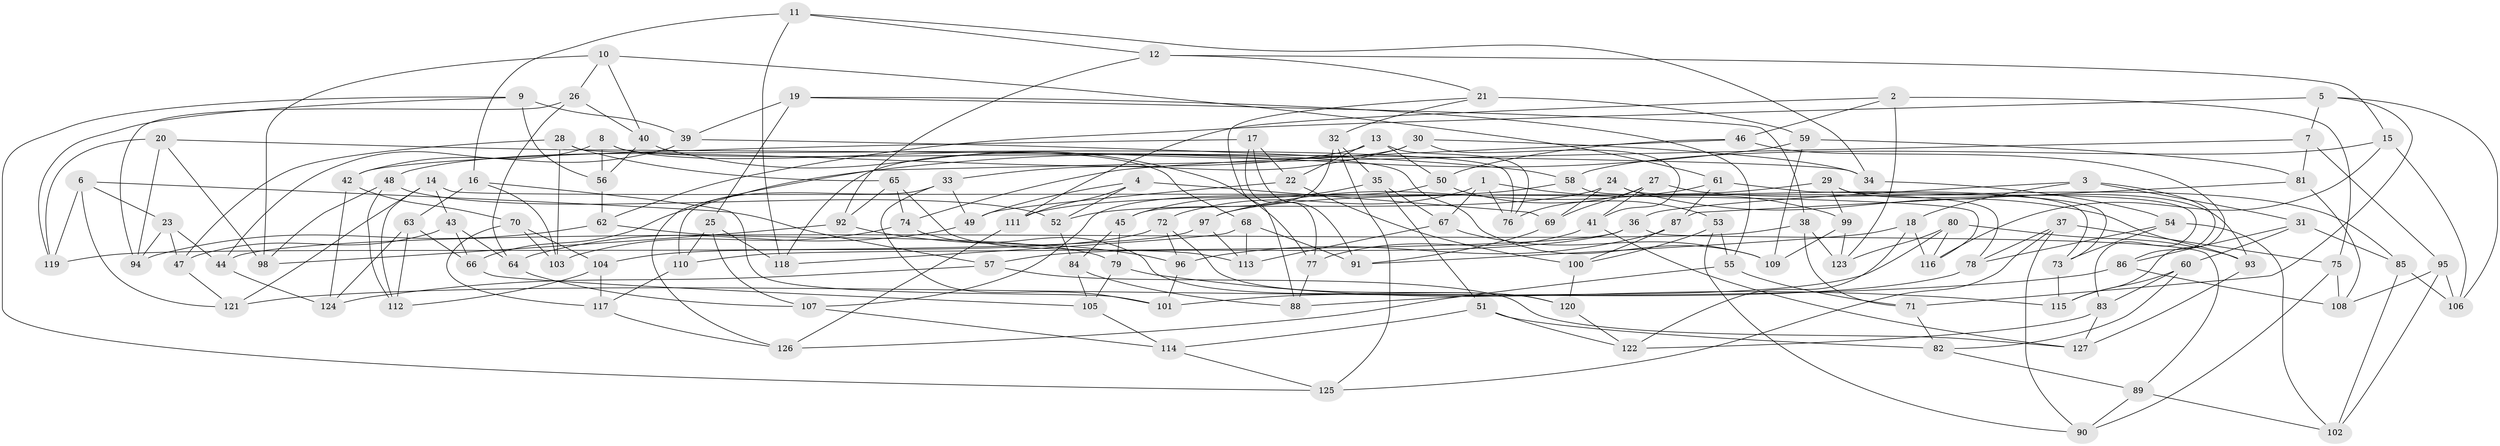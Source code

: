 // Generated by graph-tools (version 1.1) at 2025/59/03/09/25 04:59:03]
// undirected, 127 vertices, 254 edges
graph export_dot {
graph [start="1"]
  node [color=gray90,style=filled];
  1;
  2;
  3;
  4;
  5;
  6;
  7;
  8;
  9;
  10;
  11;
  12;
  13;
  14;
  15;
  16;
  17;
  18;
  19;
  20;
  21;
  22;
  23;
  24;
  25;
  26;
  27;
  28;
  29;
  30;
  31;
  32;
  33;
  34;
  35;
  36;
  37;
  38;
  39;
  40;
  41;
  42;
  43;
  44;
  45;
  46;
  47;
  48;
  49;
  50;
  51;
  52;
  53;
  54;
  55;
  56;
  57;
  58;
  59;
  60;
  61;
  62;
  63;
  64;
  65;
  66;
  67;
  68;
  69;
  70;
  71;
  72;
  73;
  74;
  75;
  76;
  77;
  78;
  79;
  80;
  81;
  82;
  83;
  84;
  85;
  86;
  87;
  88;
  89;
  90;
  91;
  92;
  93;
  94;
  95;
  96;
  97;
  98;
  99;
  100;
  101;
  102;
  103;
  104;
  105;
  106;
  107;
  108;
  109;
  110;
  111;
  112;
  113;
  114;
  115;
  116;
  117;
  118;
  119;
  120;
  121;
  122;
  123;
  124;
  125;
  126;
  127;
  1 -- 67;
  1 -- 72;
  1 -- 76;
  1 -- 99;
  2 -- 46;
  2 -- 75;
  2 -- 123;
  2 -- 111;
  3 -- 36;
  3 -- 31;
  3 -- 86;
  3 -- 18;
  4 -- 111;
  4 -- 69;
  4 -- 52;
  4 -- 49;
  5 -- 62;
  5 -- 7;
  5 -- 106;
  5 -- 71;
  6 -- 23;
  6 -- 121;
  6 -- 57;
  6 -- 119;
  7 -- 66;
  7 -- 81;
  7 -- 95;
  8 -- 109;
  8 -- 56;
  8 -- 44;
  8 -- 68;
  9 -- 119;
  9 -- 56;
  9 -- 125;
  9 -- 39;
  10 -- 61;
  10 -- 98;
  10 -- 26;
  10 -- 40;
  11 -- 12;
  11 -- 34;
  11 -- 118;
  11 -- 16;
  12 -- 21;
  12 -- 15;
  12 -- 92;
  13 -- 48;
  13 -- 50;
  13 -- 76;
  13 -- 22;
  14 -- 43;
  14 -- 112;
  14 -- 116;
  14 -- 121;
  15 -- 116;
  15 -- 106;
  15 -- 58;
  16 -- 101;
  16 -- 103;
  16 -- 63;
  17 -- 77;
  17 -- 91;
  17 -- 22;
  17 -- 42;
  18 -- 122;
  18 -- 91;
  18 -- 116;
  19 -- 39;
  19 -- 55;
  19 -- 38;
  19 -- 25;
  20 -- 98;
  20 -- 119;
  20 -- 94;
  20 -- 34;
  21 -- 59;
  21 -- 32;
  21 -- 88;
  22 -- 49;
  22 -- 100;
  23 -- 44;
  23 -- 94;
  23 -- 47;
  24 -- 52;
  24 -- 93;
  24 -- 69;
  24 -- 78;
  25 -- 118;
  25 -- 110;
  25 -- 107;
  26 -- 40;
  26 -- 64;
  26 -- 94;
  27 -- 69;
  27 -- 41;
  27 -- 76;
  27 -- 85;
  28 -- 47;
  28 -- 103;
  28 -- 65;
  28 -- 76;
  29 -- 99;
  29 -- 97;
  29 -- 83;
  29 -- 93;
  30 -- 33;
  30 -- 118;
  30 -- 41;
  30 -- 34;
  31 -- 85;
  31 -- 60;
  31 -- 86;
  32 -- 45;
  32 -- 125;
  32 -- 35;
  33 -- 49;
  33 -- 101;
  33 -- 110;
  34 -- 54;
  35 -- 45;
  35 -- 51;
  35 -- 67;
  36 -- 57;
  36 -- 110;
  36 -- 89;
  37 -- 75;
  37 -- 90;
  37 -- 78;
  37 -- 125;
  38 -- 44;
  38 -- 71;
  38 -- 123;
  39 -- 42;
  39 -- 58;
  40 -- 77;
  40 -- 56;
  41 -- 77;
  41 -- 127;
  42 -- 70;
  42 -- 124;
  43 -- 47;
  43 -- 64;
  43 -- 66;
  44 -- 124;
  45 -- 84;
  45 -- 79;
  46 -- 50;
  46 -- 115;
  46 -- 74;
  47 -- 121;
  48 -- 112;
  48 -- 98;
  48 -- 52;
  49 -- 64;
  50 -- 107;
  50 -- 53;
  51 -- 82;
  51 -- 122;
  51 -- 114;
  52 -- 84;
  53 -- 100;
  53 -- 90;
  53 -- 55;
  54 -- 102;
  54 -- 78;
  54 -- 73;
  55 -- 71;
  55 -- 126;
  56 -- 62;
  57 -- 127;
  57 -- 124;
  58 -- 73;
  58 -- 111;
  59 -- 81;
  59 -- 109;
  59 -- 126;
  60 -- 115;
  60 -- 83;
  60 -- 82;
  61 -- 97;
  61 -- 73;
  61 -- 87;
  62 -- 79;
  62 -- 94;
  63 -- 66;
  63 -- 124;
  63 -- 112;
  64 -- 107;
  65 -- 113;
  65 -- 92;
  65 -- 74;
  66 -- 105;
  67 -- 113;
  67 -- 109;
  68 -- 113;
  68 -- 118;
  68 -- 91;
  69 -- 91;
  70 -- 104;
  70 -- 117;
  70 -- 103;
  71 -- 82;
  72 -- 104;
  72 -- 96;
  72 -- 120;
  73 -- 115;
  74 -- 103;
  74 -- 120;
  75 -- 108;
  75 -- 90;
  77 -- 88;
  78 -- 101;
  79 -- 105;
  79 -- 115;
  80 -- 116;
  80 -- 93;
  80 -- 88;
  80 -- 123;
  81 -- 108;
  81 -- 87;
  82 -- 89;
  83 -- 127;
  83 -- 122;
  84 -- 88;
  84 -- 105;
  85 -- 102;
  85 -- 106;
  86 -- 108;
  86 -- 121;
  87 -- 96;
  87 -- 100;
  89 -- 102;
  89 -- 90;
  92 -- 96;
  92 -- 98;
  93 -- 127;
  95 -- 108;
  95 -- 102;
  95 -- 106;
  96 -- 101;
  97 -- 113;
  97 -- 119;
  99 -- 109;
  99 -- 123;
  100 -- 120;
  104 -- 112;
  104 -- 117;
  105 -- 114;
  107 -- 114;
  110 -- 117;
  111 -- 126;
  114 -- 125;
  117 -- 126;
  120 -- 122;
}
